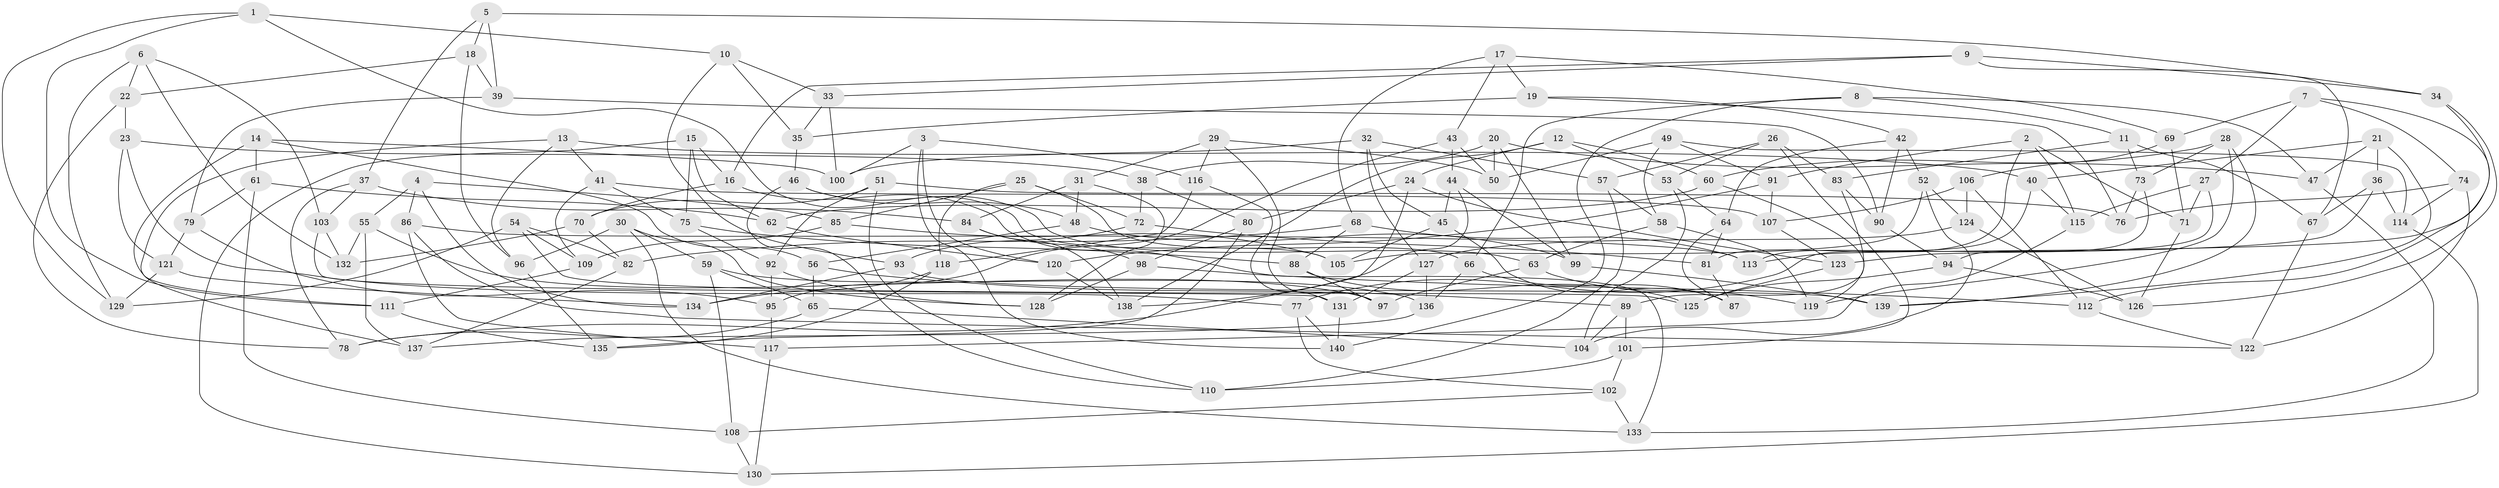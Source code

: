 // coarse degree distribution, {4: 0.5454545454545454, 5: 0.12121212121212122, 3: 0.04040404040404041, 6: 0.2828282828282828, 2: 0.010101010101010102}
// Generated by graph-tools (version 1.1) at 2025/38/03/04/25 23:38:14]
// undirected, 140 vertices, 280 edges
graph export_dot {
  node [color=gray90,style=filled];
  1;
  2;
  3;
  4;
  5;
  6;
  7;
  8;
  9;
  10;
  11;
  12;
  13;
  14;
  15;
  16;
  17;
  18;
  19;
  20;
  21;
  22;
  23;
  24;
  25;
  26;
  27;
  28;
  29;
  30;
  31;
  32;
  33;
  34;
  35;
  36;
  37;
  38;
  39;
  40;
  41;
  42;
  43;
  44;
  45;
  46;
  47;
  48;
  49;
  50;
  51;
  52;
  53;
  54;
  55;
  56;
  57;
  58;
  59;
  60;
  61;
  62;
  63;
  64;
  65;
  66;
  67;
  68;
  69;
  70;
  71;
  72;
  73;
  74;
  75;
  76;
  77;
  78;
  79;
  80;
  81;
  82;
  83;
  84;
  85;
  86;
  87;
  88;
  89;
  90;
  91;
  92;
  93;
  94;
  95;
  96;
  97;
  98;
  99;
  100;
  101;
  102;
  103;
  104;
  105;
  106;
  107;
  108;
  109;
  110;
  111;
  112;
  113;
  114;
  115;
  116;
  117;
  118;
  119;
  120;
  121;
  122;
  123;
  124;
  125;
  126;
  127;
  128;
  129;
  130;
  131;
  132;
  133;
  134;
  135;
  136;
  137;
  138;
  139;
  140;
  1 -- 10;
  1 -- 105;
  1 -- 111;
  1 -- 129;
  2 -- 81;
  2 -- 71;
  2 -- 91;
  2 -- 115;
  3 -- 116;
  3 -- 120;
  3 -- 100;
  3 -- 140;
  4 -- 86;
  4 -- 134;
  4 -- 85;
  4 -- 55;
  5 -- 39;
  5 -- 37;
  5 -- 18;
  5 -- 34;
  6 -- 22;
  6 -- 129;
  6 -- 103;
  6 -- 132;
  7 -- 27;
  7 -- 74;
  7 -- 69;
  7 -- 112;
  8 -- 66;
  8 -- 47;
  8 -- 140;
  8 -- 11;
  9 -- 33;
  9 -- 16;
  9 -- 67;
  9 -- 34;
  10 -- 93;
  10 -- 33;
  10 -- 35;
  11 -- 83;
  11 -- 67;
  11 -- 73;
  12 -- 138;
  12 -- 24;
  12 -- 60;
  12 -- 53;
  13 -- 137;
  13 -- 40;
  13 -- 96;
  13 -- 41;
  14 -- 100;
  14 -- 56;
  14 -- 111;
  14 -- 61;
  15 -- 62;
  15 -- 16;
  15 -- 130;
  15 -- 75;
  16 -- 133;
  16 -- 70;
  17 -- 19;
  17 -- 43;
  17 -- 68;
  17 -- 69;
  18 -- 39;
  18 -- 22;
  18 -- 96;
  19 -- 76;
  19 -- 35;
  19 -- 42;
  20 -- 99;
  20 -- 50;
  20 -- 38;
  20 -- 47;
  21 -- 47;
  21 -- 139;
  21 -- 36;
  21 -- 40;
  22 -- 78;
  22 -- 23;
  23 -- 121;
  23 -- 77;
  23 -- 38;
  24 -- 78;
  24 -- 80;
  24 -- 123;
  25 -- 85;
  25 -- 118;
  25 -- 72;
  25 -- 66;
  26 -- 57;
  26 -- 83;
  26 -- 53;
  26 -- 101;
  27 -- 77;
  27 -- 115;
  27 -- 71;
  28 -- 119;
  28 -- 139;
  28 -- 60;
  28 -- 73;
  29 -- 50;
  29 -- 116;
  29 -- 31;
  29 -- 97;
  30 -- 133;
  30 -- 128;
  30 -- 96;
  30 -- 59;
  31 -- 84;
  31 -- 128;
  31 -- 48;
  32 -- 127;
  32 -- 100;
  32 -- 57;
  32 -- 45;
  33 -- 100;
  33 -- 35;
  34 -- 126;
  34 -- 113;
  35 -- 46;
  36 -- 114;
  36 -- 123;
  36 -- 67;
  37 -- 78;
  37 -- 84;
  37 -- 103;
  38 -- 80;
  38 -- 72;
  39 -- 90;
  39 -- 79;
  40 -- 113;
  40 -- 115;
  41 -- 107;
  41 -- 109;
  41 -- 75;
  42 -- 90;
  42 -- 64;
  42 -- 52;
  43 -- 95;
  43 -- 44;
  43 -- 50;
  44 -- 45;
  44 -- 99;
  44 -- 138;
  45 -- 87;
  45 -- 105;
  46 -- 48;
  46 -- 63;
  46 -- 110;
  47 -- 133;
  48 -- 99;
  48 -- 56;
  49 -- 114;
  49 -- 91;
  49 -- 50;
  49 -- 58;
  51 -- 92;
  51 -- 70;
  51 -- 76;
  51 -- 110;
  52 -- 124;
  52 -- 105;
  52 -- 104;
  53 -- 64;
  53 -- 104;
  54 -- 109;
  54 -- 129;
  54 -- 82;
  54 -- 125;
  55 -- 97;
  55 -- 137;
  55 -- 132;
  56 -- 65;
  56 -- 89;
  57 -- 58;
  57 -- 110;
  58 -- 63;
  58 -- 119;
  59 -- 136;
  59 -- 65;
  59 -- 108;
  60 -- 62;
  60 -- 119;
  61 -- 62;
  61 -- 79;
  61 -- 108;
  62 -- 120;
  63 -- 97;
  63 -- 119;
  64 -- 81;
  64 -- 87;
  65 -- 104;
  65 -- 78;
  66 -- 87;
  66 -- 136;
  67 -- 122;
  68 -- 88;
  68 -- 113;
  68 -- 82;
  69 -- 71;
  69 -- 106;
  70 -- 132;
  70 -- 82;
  71 -- 126;
  72 -- 93;
  72 -- 81;
  73 -- 94;
  73 -- 76;
  74 -- 114;
  74 -- 76;
  74 -- 122;
  75 -- 88;
  75 -- 92;
  77 -- 140;
  77 -- 102;
  79 -- 95;
  79 -- 121;
  80 -- 135;
  80 -- 98;
  81 -- 87;
  82 -- 137;
  83 -- 89;
  83 -- 90;
  84 -- 98;
  84 -- 138;
  85 -- 109;
  85 -- 105;
  86 -- 117;
  86 -- 113;
  86 -- 122;
  88 -- 97;
  88 -- 125;
  89 -- 101;
  89 -- 104;
  90 -- 94;
  91 -- 120;
  91 -- 107;
  92 -- 128;
  92 -- 95;
  93 -- 139;
  93 -- 134;
  94 -- 125;
  94 -- 126;
  95 -- 117;
  96 -- 135;
  98 -- 112;
  98 -- 128;
  99 -- 139;
  101 -- 102;
  101 -- 110;
  102 -- 108;
  102 -- 133;
  103 -- 131;
  103 -- 132;
  106 -- 112;
  106 -- 107;
  106 -- 124;
  107 -- 123;
  108 -- 130;
  109 -- 111;
  111 -- 135;
  112 -- 122;
  114 -- 130;
  115 -- 117;
  116 -- 131;
  116 -- 118;
  117 -- 130;
  118 -- 134;
  118 -- 135;
  120 -- 138;
  121 -- 129;
  121 -- 134;
  123 -- 125;
  124 -- 126;
  124 -- 127;
  127 -- 131;
  127 -- 136;
  131 -- 140;
  136 -- 137;
}
